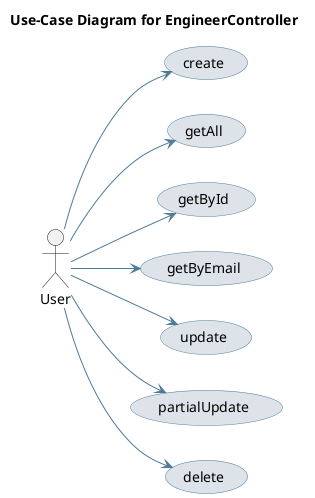 @startuml
skinparam usecase {
 BackgroundColor #DEE3E9 
 BorderColor #4D7A97 
 ArrowColor #4D7A97 
}
left to right direction
title Use-Case Diagram for EngineerController

actor User
usecase "create" as UC_create
User --> UC_create
usecase "getAll" as UC_getAll
User --> UC_getAll
usecase "getById" as UC_getById
User --> UC_getById
usecase "getByEmail" as UC_getByEmail
User --> UC_getByEmail
usecase "update" as UC_update
User --> UC_update
usecase "partialUpdate" as UC_partialUpdate
User --> UC_partialUpdate
usecase "delete" as UC_delete
User --> UC_delete
@enduml
